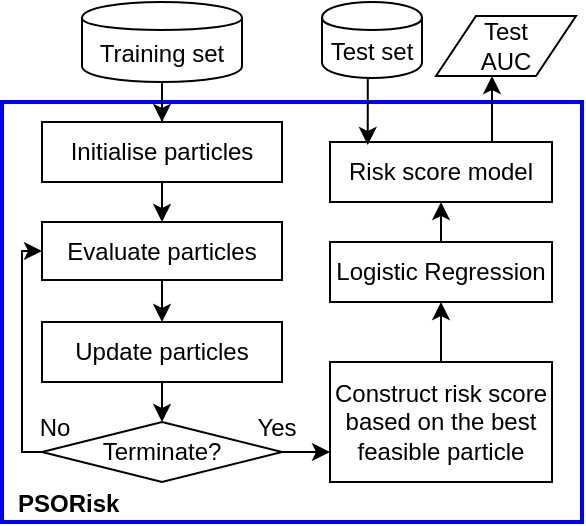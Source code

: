 <mxfile version="13.10.1" type="github">
  <diagram id="C5RBs43oDa-KdzZeNtuy" name="Page-1">
    <mxGraphModel dx="616" dy="388" grid="1" gridSize="10" guides="1" tooltips="1" connect="1" arrows="1" fold="1" page="1" pageScale="1" pageWidth="827" pageHeight="1169" math="0" shadow="0">
      <root>
        <mxCell id="WIyWlLk6GJQsqaUBKTNV-0" />
        <mxCell id="WIyWlLk6GJQsqaUBKTNV-1" parent="WIyWlLk6GJQsqaUBKTNV-0" />
        <mxCell id="wrOnfUitt0Zx-drRITcX-33" value="PSORisk" style="rounded=0;whiteSpace=wrap;html=1;fillColor=none;align=left;verticalAlign=bottom;fontStyle=1;spacingLeft=6;strokeColor=#0000FF;strokeWidth=2;perimeterSpacing=1;" parent="WIyWlLk6GJQsqaUBKTNV-1" vertex="1">
          <mxGeometry x="180" y="70" width="290" height="210" as="geometry" />
        </mxCell>
        <mxCell id="wrOnfUitt0Zx-drRITcX-30" value="" style="edgeStyle=orthogonalEdgeStyle;rounded=0;orthogonalLoop=1;jettySize=auto;html=1;" parent="WIyWlLk6GJQsqaUBKTNV-1" source="1XRyv_CTQ5JVMv3gwWJy-14" target="wrOnfUitt0Zx-drRITcX-22" edge="1">
          <mxGeometry relative="1" as="geometry">
            <Array as="points">
              <mxPoint x="425" y="80" />
              <mxPoint x="425" y="80" />
            </Array>
          </mxGeometry>
        </mxCell>
        <mxCell id="1XRyv_CTQ5JVMv3gwWJy-14" value="Risk score model" style="rounded=0;whiteSpace=wrap;html=1;" parent="WIyWlLk6GJQsqaUBKTNV-1" vertex="1">
          <mxGeometry x="344" y="90" width="111" height="30" as="geometry" />
        </mxCell>
        <mxCell id="1XRyv_CTQ5JVMv3gwWJy-9" value="" style="edgeStyle=orthogonalEdgeStyle;rounded=0;orthogonalLoop=1;jettySize=auto;html=1;" parent="WIyWlLk6GJQsqaUBKTNV-1" source="iojIzIpOo88wYW9mNM4O-0" target="wrOnfUitt0Zx-drRITcX-7" edge="1">
          <mxGeometry relative="1" as="geometry">
            <mxPoint x="100" y="124" as="targetPoint" />
          </mxGeometry>
        </mxCell>
        <mxCell id="iojIzIpOo88wYW9mNM4O-0" value="Training set" style="shape=cylinder;whiteSpace=wrap;html=1;boundedLbl=1;backgroundOutline=1;" parent="WIyWlLk6GJQsqaUBKTNV-1" vertex="1">
          <mxGeometry x="220" y="20" width="80" height="40" as="geometry" />
        </mxCell>
        <mxCell id="wrOnfUitt0Zx-drRITcX-14" style="edgeStyle=orthogonalEdgeStyle;rounded=0;orthogonalLoop=1;jettySize=auto;html=1;exitX=0;exitY=0.5;exitDx=0;exitDy=0;entryX=0;entryY=0.5;entryDx=0;entryDy=0;" parent="WIyWlLk6GJQsqaUBKTNV-1" source="iojIzIpOo88wYW9mNM4O-41" target="wrOnfUitt0Zx-drRITcX-8" edge="1">
          <mxGeometry relative="1" as="geometry">
            <mxPoint x="170" y="140" as="targetPoint" />
            <Array as="points">
              <mxPoint x="190" y="245" />
              <mxPoint x="190" y="145" />
            </Array>
          </mxGeometry>
        </mxCell>
        <mxCell id="iojIzIpOo88wYW9mNM4O-41" value="Terminate?" style="rhombus;whiteSpace=wrap;html=1;" parent="WIyWlLk6GJQsqaUBKTNV-1" vertex="1">
          <mxGeometry x="200" y="230" width="120" height="30" as="geometry" />
        </mxCell>
        <mxCell id="t7T5ftz3e2zgj3kOmSmm-2" value="" style="endArrow=classic;html=1;exitX=0.5;exitY=1;exitDx=0;exitDy=0;" parent="WIyWlLk6GJQsqaUBKTNV-1" source="wrOnfUitt0Zx-drRITcX-9" target="iojIzIpOo88wYW9mNM4O-41" edge="1">
          <mxGeometry width="50" height="50" relative="1" as="geometry">
            <mxPoint x="235" y="265" as="sourcePoint" />
            <mxPoint x="340" y="190" as="targetPoint" />
          </mxGeometry>
        </mxCell>
        <mxCell id="wrOnfUitt0Zx-drRITcX-19" style="edgeStyle=orthogonalEdgeStyle;rounded=0;orthogonalLoop=1;jettySize=auto;html=1;exitX=0.5;exitY=0;exitDx=0;exitDy=0;entryX=0.5;entryY=1;entryDx=0;entryDy=0;" parent="WIyWlLk6GJQsqaUBKTNV-1" source="t7T5ftz3e2zgj3kOmSmm-6" target="wrOnfUitt0Zx-drRITcX-10" edge="1">
          <mxGeometry relative="1" as="geometry" />
        </mxCell>
        <mxCell id="t7T5ftz3e2zgj3kOmSmm-6" value="Construct risk score based on the best feasible particle" style="rounded=0;whiteSpace=wrap;html=1;" parent="WIyWlLk6GJQsqaUBKTNV-1" vertex="1">
          <mxGeometry x="344" y="200" width="111" height="60" as="geometry" />
        </mxCell>
        <mxCell id="t7T5ftz3e2zgj3kOmSmm-7" value="" style="edgeStyle=orthogonalEdgeStyle;rounded=0;orthogonalLoop=1;jettySize=auto;html=1;endArrow=classic;endFill=1;strokeColor=#000000;" parent="WIyWlLk6GJQsqaUBKTNV-1" source="iojIzIpOo88wYW9mNM4O-41" edge="1">
          <mxGeometry relative="1" as="geometry">
            <mxPoint x="344" y="245" as="targetPoint" />
            <mxPoint x="320" y="350" as="sourcePoint" />
            <Array as="points">
              <mxPoint x="344" y="245" />
            </Array>
          </mxGeometry>
        </mxCell>
        <mxCell id="t7T5ftz3e2zgj3kOmSmm-8" value="Yes" style="text;html=1;align=center;verticalAlign=middle;resizable=0;points=[];labelBackgroundColor=#ffffff;fontSize=12;" parent="t7T5ftz3e2zgj3kOmSmm-7" vertex="1" connectable="0">
          <mxGeometry x="-0.341" y="-2" relative="1" as="geometry">
            <mxPoint x="-11" y="-14" as="offset" />
          </mxGeometry>
        </mxCell>
        <mxCell id="wrOnfUitt0Zx-drRITcX-28" style="edgeStyle=orthogonalEdgeStyle;rounded=0;orthogonalLoop=1;jettySize=auto;html=1;exitX=0.5;exitY=1;exitDx=0;exitDy=0;entryX=0.17;entryY=0.05;entryDx=0;entryDy=0;entryPerimeter=0;" parent="WIyWlLk6GJQsqaUBKTNV-1" source="wrOnfUitt0Zx-drRITcX-4" target="1XRyv_CTQ5JVMv3gwWJy-14" edge="1">
          <mxGeometry relative="1" as="geometry" />
        </mxCell>
        <mxCell id="wrOnfUitt0Zx-drRITcX-4" value="Test set" style="shape=cylinder;whiteSpace=wrap;html=1;boundedLbl=1;backgroundOutline=1;" parent="WIyWlLk6GJQsqaUBKTNV-1" vertex="1">
          <mxGeometry x="340" y="20" width="50" height="38" as="geometry" />
        </mxCell>
        <mxCell id="wrOnfUitt0Zx-drRITcX-18" style="edgeStyle=orthogonalEdgeStyle;rounded=0;orthogonalLoop=1;jettySize=auto;html=1;exitX=0.5;exitY=1;exitDx=0;exitDy=0;entryX=0.5;entryY=0;entryDx=0;entryDy=0;" parent="WIyWlLk6GJQsqaUBKTNV-1" source="wrOnfUitt0Zx-drRITcX-7" target="wrOnfUitt0Zx-drRITcX-8" edge="1">
          <mxGeometry relative="1" as="geometry" />
        </mxCell>
        <mxCell id="wrOnfUitt0Zx-drRITcX-7" value="Initialise particles" style="rounded=0;whiteSpace=wrap;html=1;" parent="WIyWlLk6GJQsqaUBKTNV-1" vertex="1">
          <mxGeometry x="200" y="80" width="120" height="30" as="geometry" />
        </mxCell>
        <mxCell id="wrOnfUitt0Zx-drRITcX-17" style="edgeStyle=orthogonalEdgeStyle;rounded=0;orthogonalLoop=1;jettySize=auto;html=1;exitX=0.5;exitY=1;exitDx=0;exitDy=0;entryX=0.5;entryY=0;entryDx=0;entryDy=0;" parent="WIyWlLk6GJQsqaUBKTNV-1" source="wrOnfUitt0Zx-drRITcX-8" target="wrOnfUitt0Zx-drRITcX-9" edge="1">
          <mxGeometry relative="1" as="geometry" />
        </mxCell>
        <mxCell id="wrOnfUitt0Zx-drRITcX-8" value="Evaluate particles" style="rounded=0;whiteSpace=wrap;html=1;" parent="WIyWlLk6GJQsqaUBKTNV-1" vertex="1">
          <mxGeometry x="200" y="130" width="120" height="29" as="geometry" />
        </mxCell>
        <mxCell id="wrOnfUitt0Zx-drRITcX-9" value="Update particles" style="rounded=0;whiteSpace=wrap;html=1;" parent="WIyWlLk6GJQsqaUBKTNV-1" vertex="1">
          <mxGeometry x="200" y="180" width="120" height="30" as="geometry" />
        </mxCell>
        <mxCell id="wrOnfUitt0Zx-drRITcX-20" style="edgeStyle=orthogonalEdgeStyle;rounded=0;orthogonalLoop=1;jettySize=auto;html=1;exitX=0.5;exitY=0;exitDx=0;exitDy=0;entryX=0.5;entryY=1;entryDx=0;entryDy=0;" parent="WIyWlLk6GJQsqaUBKTNV-1" source="wrOnfUitt0Zx-drRITcX-10" target="1XRyv_CTQ5JVMv3gwWJy-14" edge="1">
          <mxGeometry relative="1" as="geometry" />
        </mxCell>
        <mxCell id="wrOnfUitt0Zx-drRITcX-10" value="Logistic Regression" style="rounded=0;whiteSpace=wrap;html=1;" parent="WIyWlLk6GJQsqaUBKTNV-1" vertex="1">
          <mxGeometry x="344" y="140" width="111" height="30" as="geometry" />
        </mxCell>
        <mxCell id="wrOnfUitt0Zx-drRITcX-16" value="No" style="text;html=1;align=center;verticalAlign=middle;resizable=0;points=[];labelBackgroundColor=#ffffff;fontSize=12;" parent="WIyWlLk6GJQsqaUBKTNV-1" vertex="1" connectable="0">
          <mxGeometry x="260" y="245" as="geometry">
            <mxPoint x="-54" y="-12" as="offset" />
          </mxGeometry>
        </mxCell>
        <mxCell id="wrOnfUitt0Zx-drRITcX-22" value="Test &lt;br&gt;AUC" style="shape=parallelogram;perimeter=parallelogramPerimeter;whiteSpace=wrap;html=1;fixedSize=1;" parent="WIyWlLk6GJQsqaUBKTNV-1" vertex="1">
          <mxGeometry x="397" y="27" width="70" height="30" as="geometry" />
        </mxCell>
      </root>
    </mxGraphModel>
  </diagram>
</mxfile>
